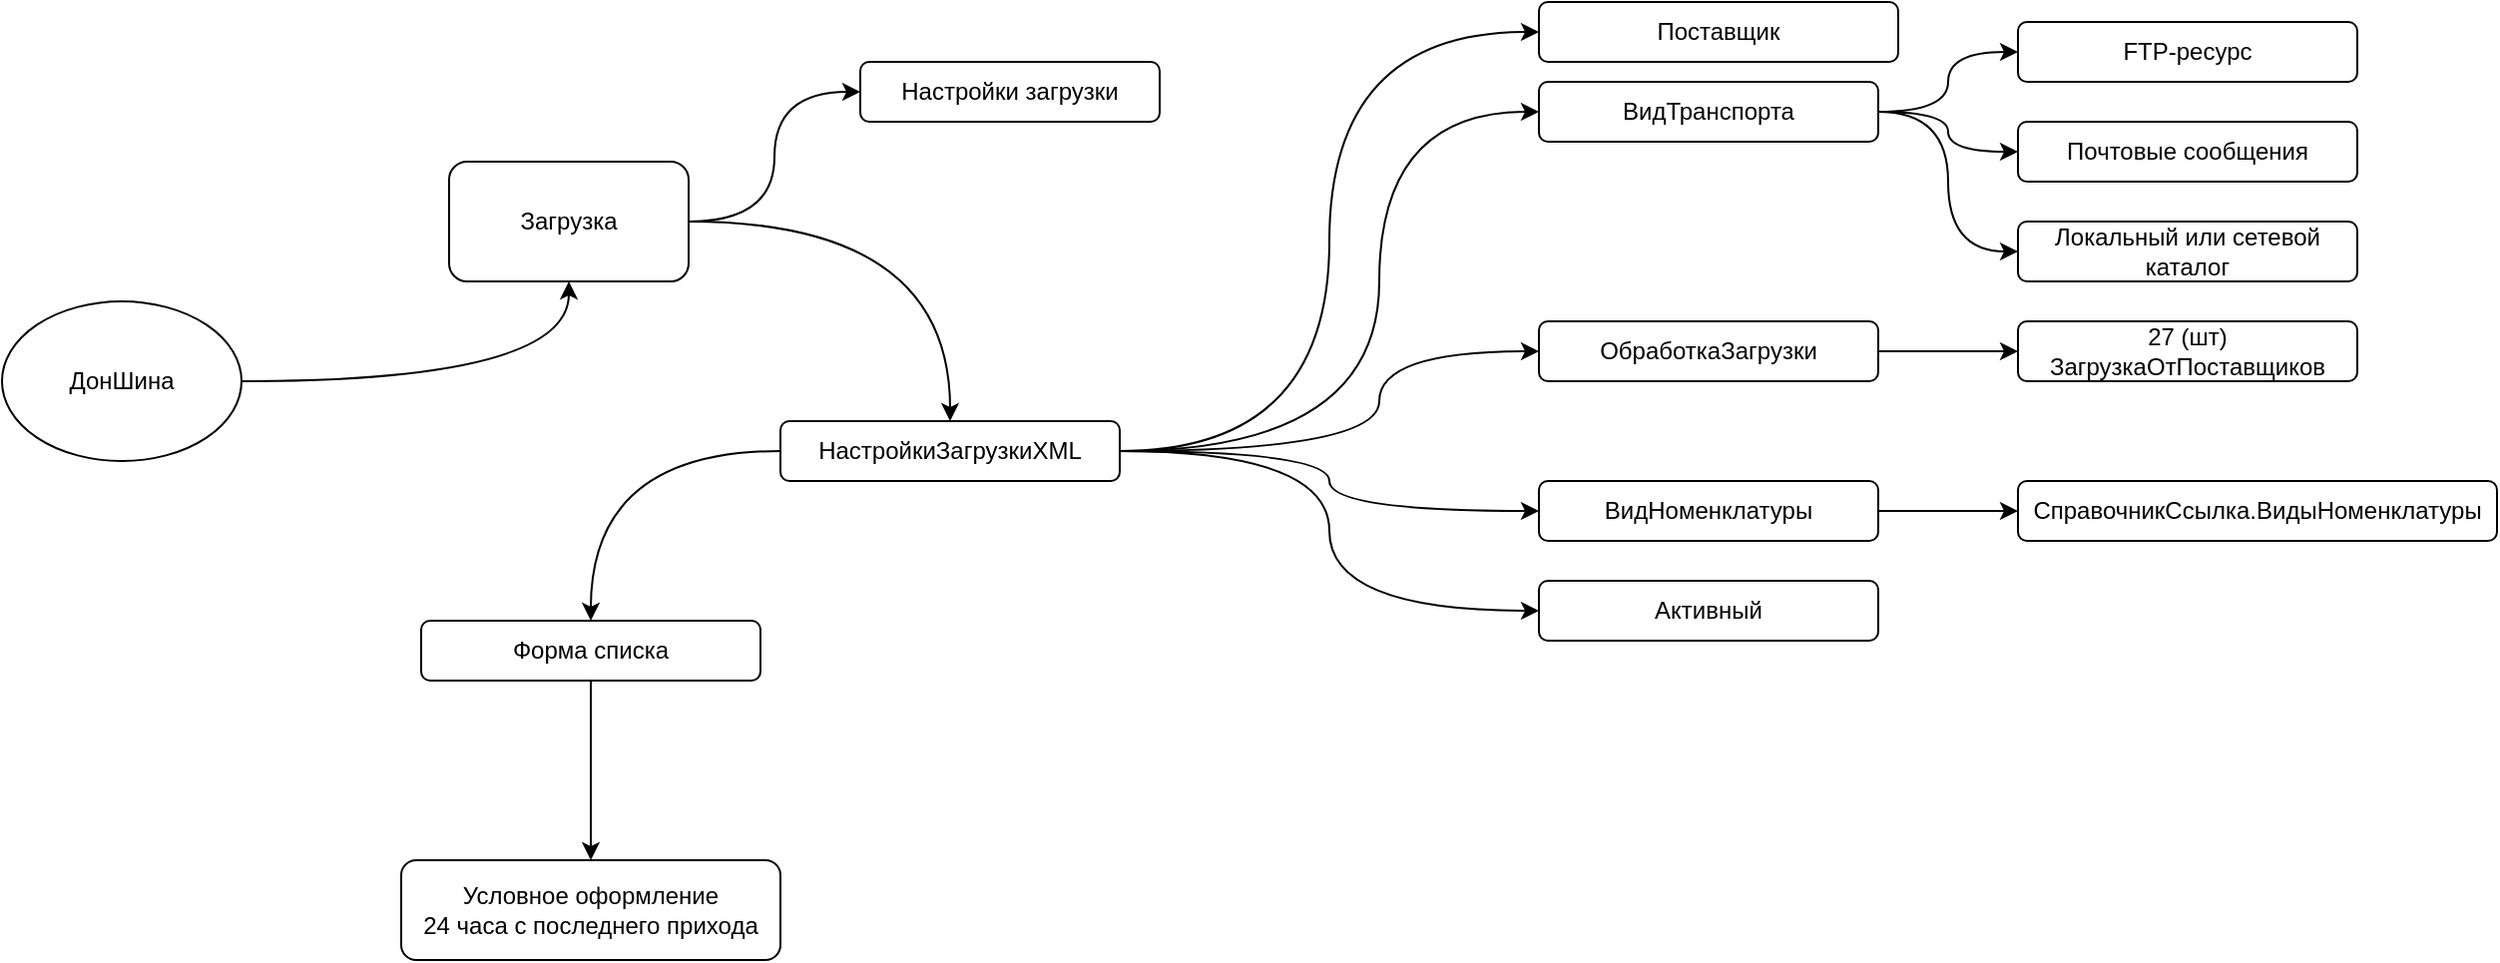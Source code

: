 <mxfile version="28.2.5">
  <diagram name="Страница — 1" id="MQuCKsTkF0hV8LhLmS5N">
    <mxGraphModel dx="1372" dy="744" grid="1" gridSize="10" guides="1" tooltips="1" connect="1" arrows="1" fold="1" page="1" pageScale="1" pageWidth="827" pageHeight="1169" math="0" shadow="0">
      <root>
        <mxCell id="0" />
        <mxCell id="1" parent="0" />
        <mxCell id="EHXcdM6yGb4Hflx0Ipde-5" value="" style="edgeStyle=orthogonalEdgeStyle;rounded=0;orthogonalLoop=1;jettySize=auto;html=1;curved=1;" edge="1" parent="1" source="EHXcdM6yGb4Hflx0Ipde-1" target="EHXcdM6yGb4Hflx0Ipde-4">
          <mxGeometry relative="1" as="geometry" />
        </mxCell>
        <mxCell id="EHXcdM6yGb4Hflx0Ipde-1" value="ДонШина" style="ellipse;whiteSpace=wrap;html=1;" vertex="1" parent="1">
          <mxGeometry x="190" y="240" width="120" height="80" as="geometry" />
        </mxCell>
        <mxCell id="EHXcdM6yGb4Hflx0Ipde-2" value="Настройки загрузки" style="rounded=1;whiteSpace=wrap;html=1;" vertex="1" parent="1">
          <mxGeometry x="620" y="120" width="150" height="30" as="geometry" />
        </mxCell>
        <mxCell id="EHXcdM6yGb4Hflx0Ipde-10" value="" style="edgeStyle=orthogonalEdgeStyle;rounded=0;orthogonalLoop=1;jettySize=auto;html=1;curved=1;entryX=0;entryY=0.5;entryDx=0;entryDy=0;" edge="1" parent="1" source="EHXcdM6yGb4Hflx0Ipde-3" target="EHXcdM6yGb4Hflx0Ipde-8">
          <mxGeometry relative="1" as="geometry" />
        </mxCell>
        <mxCell id="EHXcdM6yGb4Hflx0Ipde-32" style="edgeStyle=orthogonalEdgeStyle;rounded=0;orthogonalLoop=1;jettySize=auto;html=1;curved=1;" edge="1" parent="1" source="EHXcdM6yGb4Hflx0Ipde-3" target="EHXcdM6yGb4Hflx0Ipde-15">
          <mxGeometry relative="1" as="geometry" />
        </mxCell>
        <mxCell id="EHXcdM6yGb4Hflx0Ipde-33" style="edgeStyle=orthogonalEdgeStyle;rounded=0;orthogonalLoop=1;jettySize=auto;html=1;entryX=0;entryY=0.5;entryDx=0;entryDy=0;curved=1;" edge="1" parent="1" source="EHXcdM6yGb4Hflx0Ipde-3" target="EHXcdM6yGb4Hflx0Ipde-11">
          <mxGeometry relative="1" as="geometry">
            <Array as="points">
              <mxPoint x="880" y="315" />
              <mxPoint x="880" y="145" />
            </Array>
          </mxGeometry>
        </mxCell>
        <mxCell id="EHXcdM6yGb4Hflx0Ipde-34" style="edgeStyle=orthogonalEdgeStyle;rounded=0;orthogonalLoop=1;jettySize=auto;html=1;entryX=0;entryY=0.5;entryDx=0;entryDy=0;curved=1;" edge="1" parent="1" source="EHXcdM6yGb4Hflx0Ipde-3" target="EHXcdM6yGb4Hflx0Ipde-16">
          <mxGeometry relative="1" as="geometry">
            <Array as="points">
              <mxPoint x="880" y="315" />
              <mxPoint x="880" y="265" />
            </Array>
          </mxGeometry>
        </mxCell>
        <mxCell id="EHXcdM6yGb4Hflx0Ipde-35" style="edgeStyle=orthogonalEdgeStyle;rounded=0;orthogonalLoop=1;jettySize=auto;html=1;curved=1;" edge="1" parent="1" source="EHXcdM6yGb4Hflx0Ipde-3" target="EHXcdM6yGb4Hflx0Ipde-13">
          <mxGeometry relative="1" as="geometry" />
        </mxCell>
        <mxCell id="EHXcdM6yGb4Hflx0Ipde-36" style="edgeStyle=orthogonalEdgeStyle;rounded=0;orthogonalLoop=1;jettySize=auto;html=1;entryX=0;entryY=0.5;entryDx=0;entryDy=0;curved=1;" edge="1" parent="1" source="EHXcdM6yGb4Hflx0Ipde-3" target="EHXcdM6yGb4Hflx0Ipde-14">
          <mxGeometry relative="1" as="geometry" />
        </mxCell>
        <mxCell id="EHXcdM6yGb4Hflx0Ipde-3" value="НастройкиЗагрузкиXML" style="rounded=1;whiteSpace=wrap;html=1;" vertex="1" parent="1">
          <mxGeometry x="580" y="300" width="170" height="30" as="geometry" />
        </mxCell>
        <mxCell id="EHXcdM6yGb4Hflx0Ipde-6" style="edgeStyle=orthogonalEdgeStyle;rounded=0;orthogonalLoop=1;jettySize=auto;html=1;entryX=0;entryY=0.5;entryDx=0;entryDy=0;curved=1;" edge="1" parent="1" source="EHXcdM6yGb4Hflx0Ipde-4" target="EHXcdM6yGb4Hflx0Ipde-2">
          <mxGeometry relative="1" as="geometry" />
        </mxCell>
        <mxCell id="EHXcdM6yGb4Hflx0Ipde-7" style="edgeStyle=orthogonalEdgeStyle;rounded=0;orthogonalLoop=1;jettySize=auto;html=1;curved=1;" edge="1" parent="1" source="EHXcdM6yGb4Hflx0Ipde-4" target="EHXcdM6yGb4Hflx0Ipde-3">
          <mxGeometry relative="1" as="geometry" />
        </mxCell>
        <mxCell id="EHXcdM6yGb4Hflx0Ipde-4" value="Загрузка" style="rounded=1;whiteSpace=wrap;html=1;" vertex="1" parent="1">
          <mxGeometry x="414" y="170" width="120" height="60" as="geometry" />
        </mxCell>
        <mxCell id="EHXcdM6yGb4Hflx0Ipde-8" value="Поставщик" style="rounded=1;whiteSpace=wrap;html=1;" vertex="1" parent="1">
          <mxGeometry x="960" y="90" width="180" height="30" as="geometry" />
        </mxCell>
        <mxCell id="EHXcdM6yGb4Hflx0Ipde-18" value="" style="edgeStyle=orthogonalEdgeStyle;rounded=0;orthogonalLoop=1;jettySize=auto;html=1;curved=1;" edge="1" parent="1" source="EHXcdM6yGb4Hflx0Ipde-11" target="EHXcdM6yGb4Hflx0Ipde-17">
          <mxGeometry relative="1" as="geometry" />
        </mxCell>
        <mxCell id="EHXcdM6yGb4Hflx0Ipde-21" style="edgeStyle=orthogonalEdgeStyle;rounded=0;orthogonalLoop=1;jettySize=auto;html=1;entryX=0;entryY=0.5;entryDx=0;entryDy=0;curved=1;" edge="1" parent="1" source="EHXcdM6yGb4Hflx0Ipde-11" target="EHXcdM6yGb4Hflx0Ipde-19">
          <mxGeometry relative="1" as="geometry" />
        </mxCell>
        <mxCell id="EHXcdM6yGb4Hflx0Ipde-22" style="edgeStyle=orthogonalEdgeStyle;rounded=0;orthogonalLoop=1;jettySize=auto;html=1;entryX=0;entryY=0.5;entryDx=0;entryDy=0;curved=1;" edge="1" parent="1" source="EHXcdM6yGb4Hflx0Ipde-11" target="EHXcdM6yGb4Hflx0Ipde-20">
          <mxGeometry relative="1" as="geometry" />
        </mxCell>
        <mxCell id="EHXcdM6yGb4Hflx0Ipde-11" value="ВидТранспорта" style="rounded=1;whiteSpace=wrap;html=1;" vertex="1" parent="1">
          <mxGeometry x="960" y="130" width="170" height="30" as="geometry" />
        </mxCell>
        <mxCell id="EHXcdM6yGb4Hflx0Ipde-29" style="edgeStyle=orthogonalEdgeStyle;rounded=0;orthogonalLoop=1;jettySize=auto;html=1;entryX=0;entryY=0.5;entryDx=0;entryDy=0;" edge="1" parent="1" source="EHXcdM6yGb4Hflx0Ipde-13" target="EHXcdM6yGb4Hflx0Ipde-28">
          <mxGeometry relative="1" as="geometry" />
        </mxCell>
        <mxCell id="EHXcdM6yGb4Hflx0Ipde-13" value="ВидНоменклатуры" style="rounded=1;whiteSpace=wrap;html=1;" vertex="1" parent="1">
          <mxGeometry x="960" y="330" width="170" height="30" as="geometry" />
        </mxCell>
        <mxCell id="EHXcdM6yGb4Hflx0Ipde-14" value="Активный" style="rounded=1;whiteSpace=wrap;html=1;" vertex="1" parent="1">
          <mxGeometry x="960" y="380" width="170" height="30" as="geometry" />
        </mxCell>
        <mxCell id="EHXcdM6yGb4Hflx0Ipde-31" value="" style="edgeStyle=orthogonalEdgeStyle;rounded=0;orthogonalLoop=1;jettySize=auto;html=1;" edge="1" parent="1" source="EHXcdM6yGb4Hflx0Ipde-15" target="EHXcdM6yGb4Hflx0Ipde-30">
          <mxGeometry relative="1" as="geometry" />
        </mxCell>
        <mxCell id="EHXcdM6yGb4Hflx0Ipde-15" value="Форма списка" style="rounded=1;whiteSpace=wrap;html=1;" vertex="1" parent="1">
          <mxGeometry x="400" y="400" width="170" height="30" as="geometry" />
        </mxCell>
        <mxCell id="EHXcdM6yGb4Hflx0Ipde-26" style="edgeStyle=orthogonalEdgeStyle;rounded=0;orthogonalLoop=1;jettySize=auto;html=1;" edge="1" parent="1" source="EHXcdM6yGb4Hflx0Ipde-16" target="EHXcdM6yGb4Hflx0Ipde-25">
          <mxGeometry relative="1" as="geometry" />
        </mxCell>
        <mxCell id="EHXcdM6yGb4Hflx0Ipde-16" value="ОбработкаЗагрузки" style="rounded=1;whiteSpace=wrap;html=1;" vertex="1" parent="1">
          <mxGeometry x="960" y="250" width="170" height="30" as="geometry" />
        </mxCell>
        <mxCell id="EHXcdM6yGb4Hflx0Ipde-17" value="FTP-ресурс" style="rounded=1;whiteSpace=wrap;html=1;" vertex="1" parent="1">
          <mxGeometry x="1200" y="100" width="170" height="30" as="geometry" />
        </mxCell>
        <mxCell id="EHXcdM6yGb4Hflx0Ipde-19" value="Почтовые сообщения" style="rounded=1;whiteSpace=wrap;html=1;" vertex="1" parent="1">
          <mxGeometry x="1200" y="150" width="170" height="30" as="geometry" />
        </mxCell>
        <mxCell id="EHXcdM6yGb4Hflx0Ipde-20" value="Локальный или сетевой каталог" style="rounded=1;whiteSpace=wrap;html=1;" vertex="1" parent="1">
          <mxGeometry x="1200" y="200" width="170" height="30" as="geometry" />
        </mxCell>
        <mxCell id="EHXcdM6yGb4Hflx0Ipde-25" value="27 (шт)&lt;br&gt;ЗагрузкаОтПоставщиков" style="rounded=1;whiteSpace=wrap;html=1;" vertex="1" parent="1">
          <mxGeometry x="1200" y="250" width="170" height="30" as="geometry" />
        </mxCell>
        <mxCell id="EHXcdM6yGb4Hflx0Ipde-28" value="СправочникСсылка.ВидыНоменклатуры" style="rounded=1;whiteSpace=wrap;html=1;" vertex="1" parent="1">
          <mxGeometry x="1200" y="330" width="240" height="30" as="geometry" />
        </mxCell>
        <mxCell id="EHXcdM6yGb4Hflx0Ipde-30" value="Условное оформление&lt;div&gt;24 часа с последнего прихода&lt;/div&gt;" style="rounded=1;whiteSpace=wrap;html=1;" vertex="1" parent="1">
          <mxGeometry x="390" y="520" width="190" height="50" as="geometry" />
        </mxCell>
      </root>
    </mxGraphModel>
  </diagram>
</mxfile>

